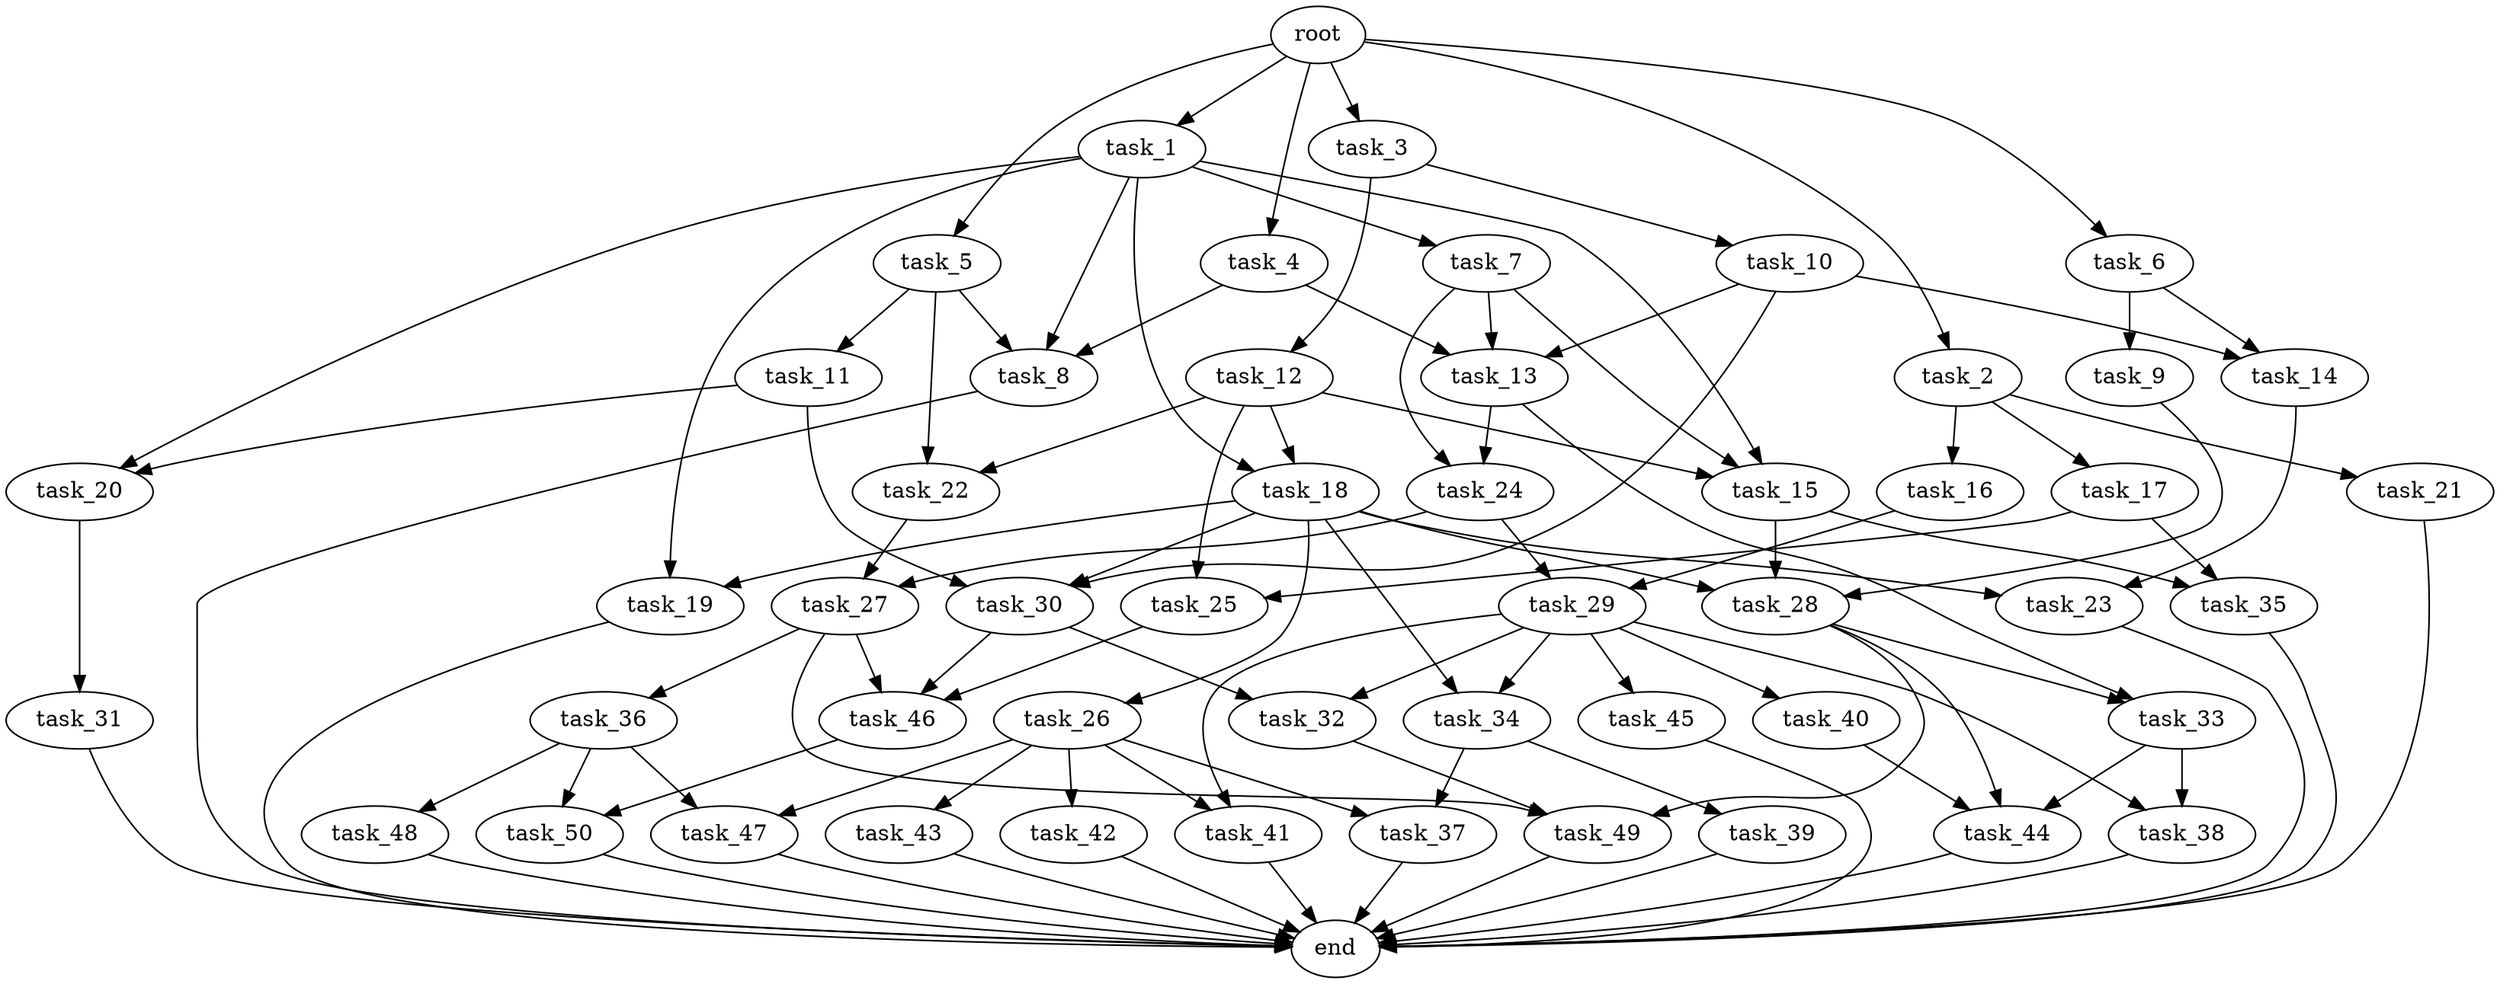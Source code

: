 digraph G {
  root [size="0.000000e+00"];
  task_1 [size="7.994674e+10"];
  task_2 [size="1.792383e+10"];
  task_3 [size="7.866442e+10"];
  task_4 [size="8.549798e+10"];
  task_5 [size="1.920694e+10"];
  task_6 [size="6.078448e+10"];
  task_7 [size="1.308476e+09"];
  task_8 [size="8.114301e+10"];
  task_9 [size="8.495399e+10"];
  task_10 [size="1.150700e+10"];
  task_11 [size="8.658999e+10"];
  task_12 [size="3.325456e+09"];
  task_13 [size="7.508838e+09"];
  task_14 [size="2.240214e+10"];
  task_15 [size="1.063516e+10"];
  task_16 [size="3.080175e+10"];
  task_17 [size="9.670207e+10"];
  task_18 [size="3.078869e+10"];
  task_19 [size="1.835103e+10"];
  task_20 [size="1.988898e+10"];
  task_21 [size="9.718229e+10"];
  task_22 [size="4.994414e+10"];
  task_23 [size="1.563682e+10"];
  task_24 [size="7.467830e+09"];
  task_25 [size="9.928236e+10"];
  task_26 [size="6.037485e+10"];
  task_27 [size="8.712220e+09"];
  task_28 [size="8.640204e+10"];
  task_29 [size="5.246220e+10"];
  task_30 [size="3.938407e+10"];
  task_31 [size="8.002480e+10"];
  task_32 [size="3.845350e+10"];
  task_33 [size="8.192908e+10"];
  task_34 [size="8.233318e+10"];
  task_35 [size="8.255360e+10"];
  task_36 [size="7.040653e+10"];
  task_37 [size="1.864632e+09"];
  task_38 [size="8.392617e+10"];
  task_39 [size="9.807723e+10"];
  task_40 [size="6.587078e+10"];
  task_41 [size="5.707297e+10"];
  task_42 [size="8.965352e+09"];
  task_43 [size="9.812428e+10"];
  task_44 [size="4.812595e+10"];
  task_45 [size="5.303625e+10"];
  task_46 [size="9.221453e+10"];
  task_47 [size="3.814822e+10"];
  task_48 [size="6.131356e+10"];
  task_49 [size="5.723386e+10"];
  task_50 [size="4.618438e+10"];
  end [size="0.000000e+00"];

  root -> task_1 [size="1.000000e-12"];
  root -> task_2 [size="1.000000e-12"];
  root -> task_3 [size="1.000000e-12"];
  root -> task_4 [size="1.000000e-12"];
  root -> task_5 [size="1.000000e-12"];
  root -> task_6 [size="1.000000e-12"];
  task_1 -> task_7 [size="1.308476e+07"];
  task_1 -> task_8 [size="2.704767e+08"];
  task_1 -> task_15 [size="3.545054e+07"];
  task_1 -> task_18 [size="1.539435e+08"];
  task_1 -> task_19 [size="9.175517e+07"];
  task_1 -> task_20 [size="9.944488e+07"];
  task_2 -> task_16 [size="3.080175e+08"];
  task_2 -> task_17 [size="9.670207e+08"];
  task_2 -> task_21 [size="9.718229e+08"];
  task_3 -> task_10 [size="1.150700e+08"];
  task_3 -> task_12 [size="3.325456e+07"];
  task_4 -> task_8 [size="2.704767e+08"];
  task_4 -> task_13 [size="2.502946e+07"];
  task_5 -> task_8 [size="2.704767e+08"];
  task_5 -> task_11 [size="8.658999e+08"];
  task_5 -> task_22 [size="2.497207e+08"];
  task_6 -> task_9 [size="8.495399e+08"];
  task_6 -> task_14 [size="1.120107e+08"];
  task_7 -> task_13 [size="2.502946e+07"];
  task_7 -> task_15 [size="3.545054e+07"];
  task_7 -> task_24 [size="3.733915e+07"];
  task_8 -> end [size="1.000000e-12"];
  task_9 -> task_28 [size="2.880068e+08"];
  task_10 -> task_13 [size="2.502946e+07"];
  task_10 -> task_14 [size="1.120107e+08"];
  task_10 -> task_30 [size="1.312802e+08"];
  task_11 -> task_20 [size="9.944488e+07"];
  task_11 -> task_30 [size="1.312802e+08"];
  task_12 -> task_15 [size="3.545054e+07"];
  task_12 -> task_18 [size="1.539435e+08"];
  task_12 -> task_22 [size="2.497207e+08"];
  task_12 -> task_25 [size="4.964118e+08"];
  task_13 -> task_24 [size="3.733915e+07"];
  task_13 -> task_33 [size="4.096454e+08"];
  task_14 -> task_23 [size="7.818412e+07"];
  task_15 -> task_28 [size="2.880068e+08"];
  task_15 -> task_35 [size="4.127680e+08"];
  task_16 -> task_29 [size="2.623110e+08"];
  task_17 -> task_25 [size="4.964118e+08"];
  task_17 -> task_35 [size="4.127680e+08"];
  task_18 -> task_19 [size="9.175517e+07"];
  task_18 -> task_23 [size="7.818412e+07"];
  task_18 -> task_26 [size="6.037485e+08"];
  task_18 -> task_28 [size="2.880068e+08"];
  task_18 -> task_30 [size="1.312802e+08"];
  task_18 -> task_34 [size="4.116659e+08"];
  task_19 -> end [size="1.000000e-12"];
  task_20 -> task_31 [size="8.002480e+08"];
  task_21 -> end [size="1.000000e-12"];
  task_22 -> task_27 [size="4.356110e+07"];
  task_23 -> end [size="1.000000e-12"];
  task_24 -> task_27 [size="4.356110e+07"];
  task_24 -> task_29 [size="2.623110e+08"];
  task_25 -> task_46 [size="3.073818e+08"];
  task_26 -> task_37 [size="9.323158e+06"];
  task_26 -> task_41 [size="2.853649e+08"];
  task_26 -> task_42 [size="8.965352e+07"];
  task_26 -> task_43 [size="9.812428e+08"];
  task_26 -> task_47 [size="1.907411e+08"];
  task_27 -> task_36 [size="7.040653e+08"];
  task_27 -> task_46 [size="3.073818e+08"];
  task_27 -> task_49 [size="1.907795e+08"];
  task_28 -> task_33 [size="4.096454e+08"];
  task_28 -> task_44 [size="1.604198e+08"];
  task_28 -> task_49 [size="1.907795e+08"];
  task_29 -> task_32 [size="1.922675e+08"];
  task_29 -> task_34 [size="4.116659e+08"];
  task_29 -> task_38 [size="4.196309e+08"];
  task_29 -> task_40 [size="6.587078e+08"];
  task_29 -> task_41 [size="2.853649e+08"];
  task_29 -> task_45 [size="5.303625e+08"];
  task_30 -> task_32 [size="1.922675e+08"];
  task_30 -> task_46 [size="3.073818e+08"];
  task_31 -> end [size="1.000000e-12"];
  task_32 -> task_49 [size="1.907795e+08"];
  task_33 -> task_38 [size="4.196309e+08"];
  task_33 -> task_44 [size="1.604198e+08"];
  task_34 -> task_37 [size="9.323158e+06"];
  task_34 -> task_39 [size="9.807723e+08"];
  task_35 -> end [size="1.000000e-12"];
  task_36 -> task_47 [size="1.907411e+08"];
  task_36 -> task_48 [size="6.131356e+08"];
  task_36 -> task_50 [size="2.309219e+08"];
  task_37 -> end [size="1.000000e-12"];
  task_38 -> end [size="1.000000e-12"];
  task_39 -> end [size="1.000000e-12"];
  task_40 -> task_44 [size="1.604198e+08"];
  task_41 -> end [size="1.000000e-12"];
  task_42 -> end [size="1.000000e-12"];
  task_43 -> end [size="1.000000e-12"];
  task_44 -> end [size="1.000000e-12"];
  task_45 -> end [size="1.000000e-12"];
  task_46 -> task_50 [size="2.309219e+08"];
  task_47 -> end [size="1.000000e-12"];
  task_48 -> end [size="1.000000e-12"];
  task_49 -> end [size="1.000000e-12"];
  task_50 -> end [size="1.000000e-12"];
}
